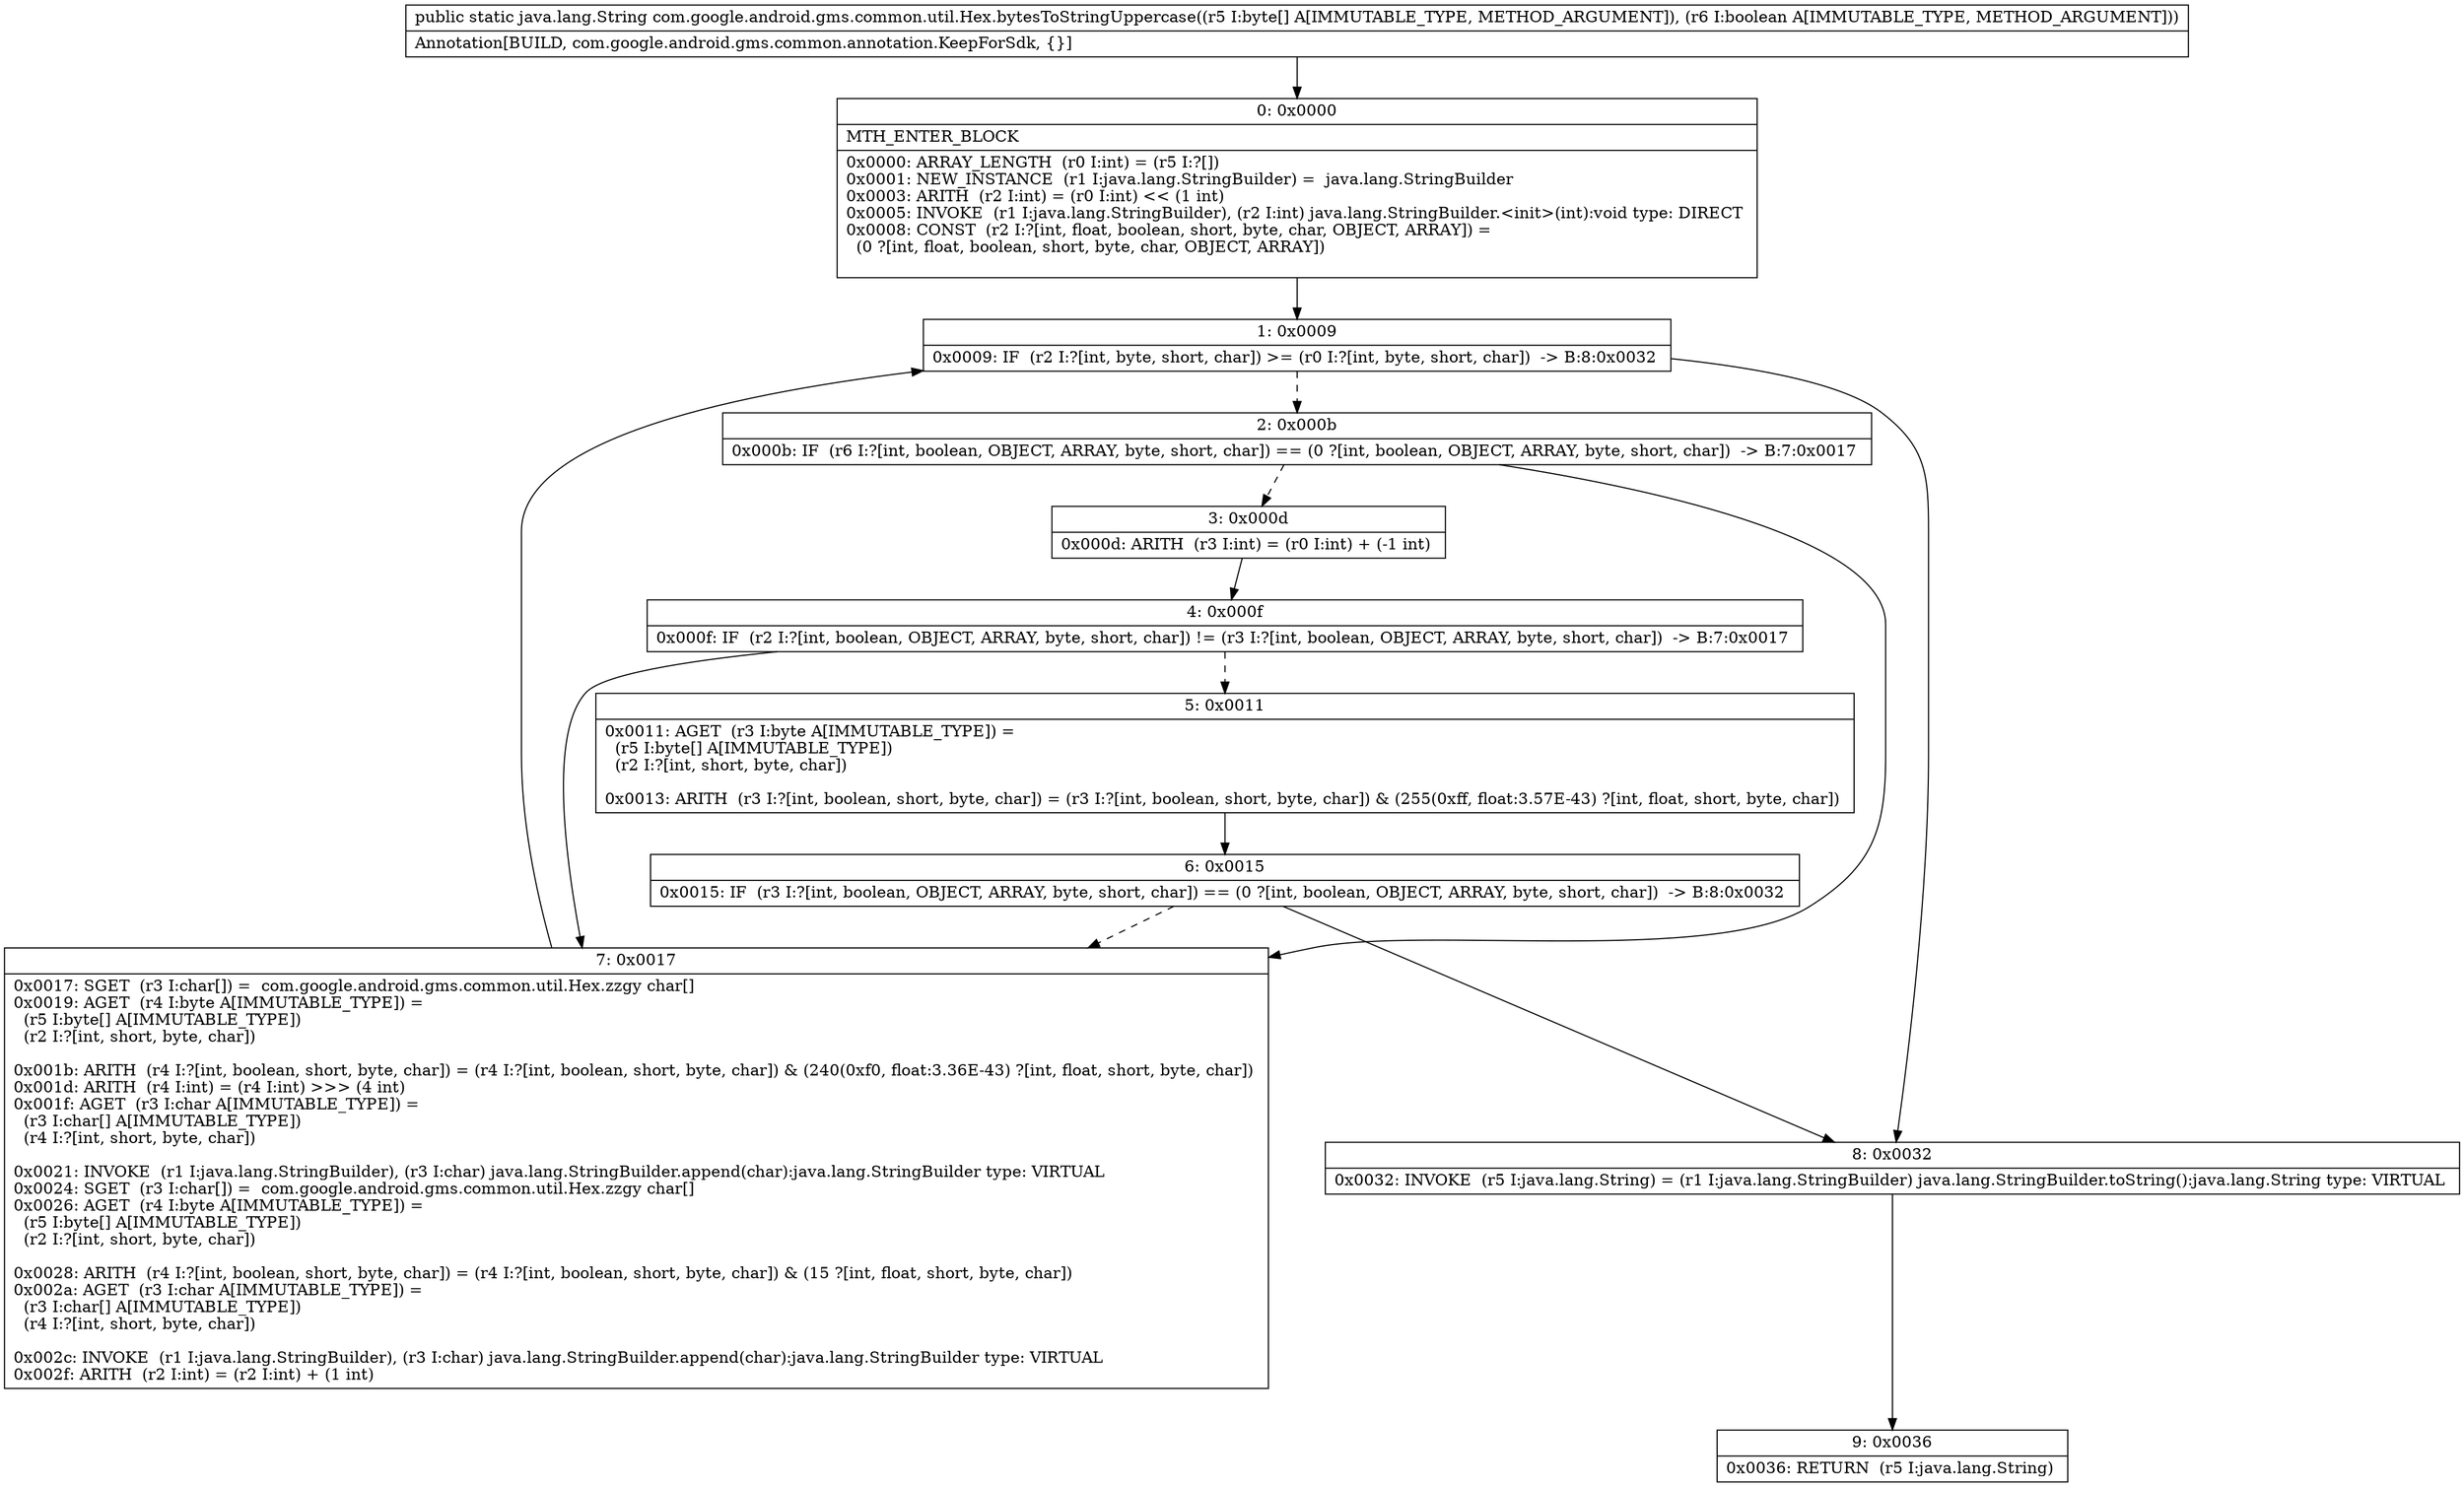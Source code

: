 digraph "CFG forcom.google.android.gms.common.util.Hex.bytesToStringUppercase([BZ)Ljava\/lang\/String;" {
Node_0 [shape=record,label="{0\:\ 0x0000|MTH_ENTER_BLOCK\l|0x0000: ARRAY_LENGTH  (r0 I:int) = (r5 I:?[]) \l0x0001: NEW_INSTANCE  (r1 I:java.lang.StringBuilder) =  java.lang.StringBuilder \l0x0003: ARITH  (r2 I:int) = (r0 I:int) \<\< (1 int) \l0x0005: INVOKE  (r1 I:java.lang.StringBuilder), (r2 I:int) java.lang.StringBuilder.\<init\>(int):void type: DIRECT \l0x0008: CONST  (r2 I:?[int, float, boolean, short, byte, char, OBJECT, ARRAY]) = \l  (0 ?[int, float, boolean, short, byte, char, OBJECT, ARRAY])\l \l}"];
Node_1 [shape=record,label="{1\:\ 0x0009|0x0009: IF  (r2 I:?[int, byte, short, char]) \>= (r0 I:?[int, byte, short, char])  \-\> B:8:0x0032 \l}"];
Node_2 [shape=record,label="{2\:\ 0x000b|0x000b: IF  (r6 I:?[int, boolean, OBJECT, ARRAY, byte, short, char]) == (0 ?[int, boolean, OBJECT, ARRAY, byte, short, char])  \-\> B:7:0x0017 \l}"];
Node_3 [shape=record,label="{3\:\ 0x000d|0x000d: ARITH  (r3 I:int) = (r0 I:int) + (\-1 int) \l}"];
Node_4 [shape=record,label="{4\:\ 0x000f|0x000f: IF  (r2 I:?[int, boolean, OBJECT, ARRAY, byte, short, char]) != (r3 I:?[int, boolean, OBJECT, ARRAY, byte, short, char])  \-\> B:7:0x0017 \l}"];
Node_5 [shape=record,label="{5\:\ 0x0011|0x0011: AGET  (r3 I:byte A[IMMUTABLE_TYPE]) = \l  (r5 I:byte[] A[IMMUTABLE_TYPE])\l  (r2 I:?[int, short, byte, char])\l \l0x0013: ARITH  (r3 I:?[int, boolean, short, byte, char]) = (r3 I:?[int, boolean, short, byte, char]) & (255(0xff, float:3.57E\-43) ?[int, float, short, byte, char]) \l}"];
Node_6 [shape=record,label="{6\:\ 0x0015|0x0015: IF  (r3 I:?[int, boolean, OBJECT, ARRAY, byte, short, char]) == (0 ?[int, boolean, OBJECT, ARRAY, byte, short, char])  \-\> B:8:0x0032 \l}"];
Node_7 [shape=record,label="{7\:\ 0x0017|0x0017: SGET  (r3 I:char[]) =  com.google.android.gms.common.util.Hex.zzgy char[] \l0x0019: AGET  (r4 I:byte A[IMMUTABLE_TYPE]) = \l  (r5 I:byte[] A[IMMUTABLE_TYPE])\l  (r2 I:?[int, short, byte, char])\l \l0x001b: ARITH  (r4 I:?[int, boolean, short, byte, char]) = (r4 I:?[int, boolean, short, byte, char]) & (240(0xf0, float:3.36E\-43) ?[int, float, short, byte, char]) \l0x001d: ARITH  (r4 I:int) = (r4 I:int) \>\>\> (4 int) \l0x001f: AGET  (r3 I:char A[IMMUTABLE_TYPE]) = \l  (r3 I:char[] A[IMMUTABLE_TYPE])\l  (r4 I:?[int, short, byte, char])\l \l0x0021: INVOKE  (r1 I:java.lang.StringBuilder), (r3 I:char) java.lang.StringBuilder.append(char):java.lang.StringBuilder type: VIRTUAL \l0x0024: SGET  (r3 I:char[]) =  com.google.android.gms.common.util.Hex.zzgy char[] \l0x0026: AGET  (r4 I:byte A[IMMUTABLE_TYPE]) = \l  (r5 I:byte[] A[IMMUTABLE_TYPE])\l  (r2 I:?[int, short, byte, char])\l \l0x0028: ARITH  (r4 I:?[int, boolean, short, byte, char]) = (r4 I:?[int, boolean, short, byte, char]) & (15 ?[int, float, short, byte, char]) \l0x002a: AGET  (r3 I:char A[IMMUTABLE_TYPE]) = \l  (r3 I:char[] A[IMMUTABLE_TYPE])\l  (r4 I:?[int, short, byte, char])\l \l0x002c: INVOKE  (r1 I:java.lang.StringBuilder), (r3 I:char) java.lang.StringBuilder.append(char):java.lang.StringBuilder type: VIRTUAL \l0x002f: ARITH  (r2 I:int) = (r2 I:int) + (1 int) \l}"];
Node_8 [shape=record,label="{8\:\ 0x0032|0x0032: INVOKE  (r5 I:java.lang.String) = (r1 I:java.lang.StringBuilder) java.lang.StringBuilder.toString():java.lang.String type: VIRTUAL \l}"];
Node_9 [shape=record,label="{9\:\ 0x0036|0x0036: RETURN  (r5 I:java.lang.String) \l}"];
MethodNode[shape=record,label="{public static java.lang.String com.google.android.gms.common.util.Hex.bytesToStringUppercase((r5 I:byte[] A[IMMUTABLE_TYPE, METHOD_ARGUMENT]), (r6 I:boolean A[IMMUTABLE_TYPE, METHOD_ARGUMENT]))  | Annotation[BUILD, com.google.android.gms.common.annotation.KeepForSdk, \{\}]\l}"];
MethodNode -> Node_0;
Node_0 -> Node_1;
Node_1 -> Node_2[style=dashed];
Node_1 -> Node_8;
Node_2 -> Node_3[style=dashed];
Node_2 -> Node_7;
Node_3 -> Node_4;
Node_4 -> Node_5[style=dashed];
Node_4 -> Node_7;
Node_5 -> Node_6;
Node_6 -> Node_7[style=dashed];
Node_6 -> Node_8;
Node_7 -> Node_1;
Node_8 -> Node_9;
}


